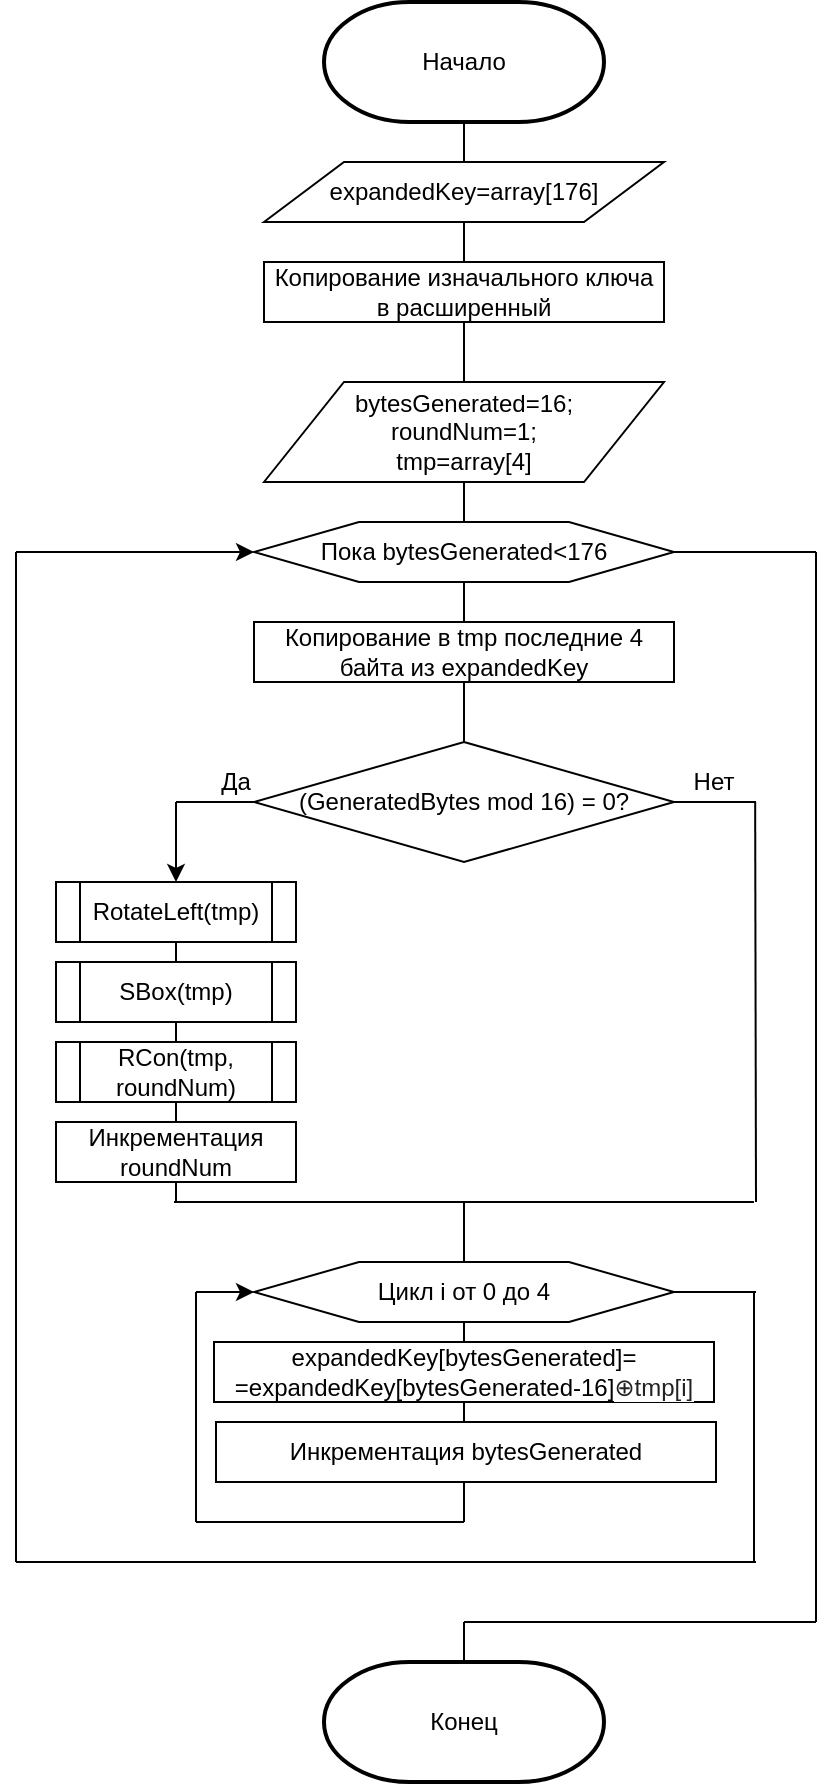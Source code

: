 <mxfile version="12.9.9" type="device"><diagram id="z2vI8t3_p82RQ6NEGNgE" name="Page-1"><mxGraphModel dx="628" dy="391" grid="1" gridSize="10" guides="1" tooltips="1" connect="1" arrows="1" fold="1" page="1" pageScale="1" pageWidth="827" pageHeight="1169" math="0" shadow="0"><root><mxCell id="0"/><mxCell id="1" parent="0"/><mxCell id="odpMngTgDl0KzumMrSEk-102" value="" style="endArrow=none;html=1;entryX=0.5;entryY=1;entryDx=0;entryDy=0;" edge="1" parent="1" target="odpMngTgDl0KzumMrSEk-96"><mxGeometry width="50" height="50" relative="1" as="geometry"><mxPoint x="270" y="610" as="sourcePoint"/><mxPoint x="360" y="610" as="targetPoint"/></mxGeometry></mxCell><mxCell id="odpMngTgDl0KzumMrSEk-43" value="Начало" style="strokeWidth=2;html=1;shape=mxgraph.flowchart.terminator;whiteSpace=wrap;" vertex="1" parent="1"><mxGeometry x="344" y="10" width="140" height="60" as="geometry"/></mxCell><mxCell id="odpMngTgDl0KzumMrSEk-81" value="Конец" style="strokeWidth=2;html=1;shape=mxgraph.flowchart.terminator;whiteSpace=wrap;" vertex="1" parent="1"><mxGeometry x="344" y="839.998" width="140" height="60" as="geometry"/></mxCell><mxCell id="odpMngTgDl0KzumMrSEk-83" value="" style="endArrow=none;html=1;entryX=0.5;entryY=1;entryDx=0;entryDy=0;entryPerimeter=0;exitX=0.5;exitY=0;exitDx=0;exitDy=0;" edge="1" parent="1" source="odpMngTgDl0KzumMrSEk-92" target="odpMngTgDl0KzumMrSEk-43"><mxGeometry width="50" height="50" relative="1" as="geometry"><mxPoint x="414" y="480" as="sourcePoint"/><mxPoint x="390" y="140" as="targetPoint"/></mxGeometry></mxCell><mxCell id="odpMngTgDl0KzumMrSEk-84" value="expandedKey=array[176]" style="shape=parallelogram;perimeter=parallelogramPerimeter;whiteSpace=wrap;html=1;" vertex="1" parent="1"><mxGeometry x="314" y="90" width="200" height="30" as="geometry"/></mxCell><mxCell id="odpMngTgDl0KzumMrSEk-87" value="bytesGenerated=16;&lt;br&gt;roundNum=1;&lt;br&gt;tmp=array[4]" style="shape=parallelogram;perimeter=parallelogramPerimeter;whiteSpace=wrap;html=1;" vertex="1" parent="1"><mxGeometry x="314" y="200" width="200" height="50" as="geometry"/></mxCell><mxCell id="odpMngTgDl0KzumMrSEk-88" value="Пока bytesGenerated&amp;lt;176" style="shape=hexagon;perimeter=hexagonPerimeter2;whiteSpace=wrap;html=1;" vertex="1" parent="1"><mxGeometry x="309" y="270" width="210" height="30" as="geometry"/></mxCell><mxCell id="odpMngTgDl0KzumMrSEk-92" value="(GeneratedBytes mod 16) = 0?" style="rhombus;whiteSpace=wrap;html=1;" vertex="1" parent="1"><mxGeometry x="309" y="380" width="210" height="60" as="geometry"/></mxCell><mxCell id="odpMngTgDl0KzumMrSEk-93" value="" style="endArrow=none;html=1;entryX=0;entryY=0.5;entryDx=0;entryDy=0;" edge="1" parent="1" target="odpMngTgDl0KzumMrSEk-92"><mxGeometry width="50" height="50" relative="1" as="geometry"><mxPoint x="270" y="410" as="sourcePoint"/><mxPoint x="260" y="480" as="targetPoint"/></mxGeometry></mxCell><mxCell id="odpMngTgDl0KzumMrSEk-94" value="Да" style="text;html=1;strokeColor=none;fillColor=none;align=center;verticalAlign=middle;whiteSpace=wrap;rounded=0;" vertex="1" parent="1"><mxGeometry x="280" y="390" width="40" height="20" as="geometry"/></mxCell><mxCell id="odpMngTgDl0KzumMrSEk-96" value="RotateLeft(tmp)" style="shape=process;whiteSpace=wrap;html=1;backgroundOutline=1;" vertex="1" parent="1"><mxGeometry x="210" y="450" width="120" height="30" as="geometry"/></mxCell><mxCell id="odpMngTgDl0KzumMrSEk-97" value="&lt;span&gt;Копирование изначального ключа в расширенный&lt;/span&gt;" style="rounded=0;whiteSpace=wrap;html=1;" vertex="1" parent="1"><mxGeometry x="314" y="140" width="200" height="30" as="geometry"/></mxCell><mxCell id="odpMngTgDl0KzumMrSEk-98" value="&lt;span&gt;Копирование в tmp последние 4 байта из expandedKey&lt;/span&gt;" style="rounded=0;whiteSpace=wrap;html=1;" vertex="1" parent="1"><mxGeometry x="309" y="320" width="210" height="30" as="geometry"/></mxCell><mxCell id="odpMngTgDl0KzumMrSEk-99" value="SBox(tmp)" style="shape=process;whiteSpace=wrap;html=1;backgroundOutline=1;" vertex="1" parent="1"><mxGeometry x="210" y="490" width="120" height="30" as="geometry"/></mxCell><mxCell id="odpMngTgDl0KzumMrSEk-100" value="RCon(tmp, roundNum)" style="shape=process;whiteSpace=wrap;html=1;backgroundOutline=1;" vertex="1" parent="1"><mxGeometry x="210" y="530" width="120" height="30" as="geometry"/></mxCell><mxCell id="odpMngTgDl0KzumMrSEk-101" value="" style="endArrow=classic;html=1;entryX=0.5;entryY=0;entryDx=0;entryDy=0;" edge="1" parent="1" target="odpMngTgDl0KzumMrSEk-96"><mxGeometry width="50" height="50" relative="1" as="geometry"><mxPoint x="270" y="410" as="sourcePoint"/><mxPoint x="260" y="580" as="targetPoint"/></mxGeometry></mxCell><mxCell id="odpMngTgDl0KzumMrSEk-103" value="" style="endArrow=none;html=1;" edge="1" parent="1"><mxGeometry width="50" height="50" relative="1" as="geometry"><mxPoint x="269" y="610" as="sourcePoint"/><mxPoint x="559" y="610" as="targetPoint"/></mxGeometry></mxCell><mxCell id="odpMngTgDl0KzumMrSEk-105" value="" style="endArrow=none;html=1;entryX=0;entryY=0.5;entryDx=0;entryDy=0;" edge="1" parent="1"><mxGeometry width="50" height="50" relative="1" as="geometry"><mxPoint x="519" y="410" as="sourcePoint"/><mxPoint x="560" y="410" as="targetPoint"/></mxGeometry></mxCell><mxCell id="odpMngTgDl0KzumMrSEk-106" value="Нет" style="text;html=1;strokeColor=none;fillColor=none;align=center;verticalAlign=middle;whiteSpace=wrap;rounded=0;" vertex="1" parent="1"><mxGeometry x="519" y="390" width="40" height="20" as="geometry"/></mxCell><mxCell id="odpMngTgDl0KzumMrSEk-107" value="" style="endArrow=none;html=1;" edge="1" parent="1"><mxGeometry width="50" height="50" relative="1" as="geometry"><mxPoint x="560" y="610" as="sourcePoint"/><mxPoint x="559.58" y="410" as="targetPoint"/></mxGeometry></mxCell><mxCell id="odpMngTgDl0KzumMrSEk-109" value="Инкрементация roundNum" style="rounded=0;whiteSpace=wrap;html=1;" vertex="1" parent="1"><mxGeometry x="210" y="570" width="120" height="30" as="geometry"/></mxCell><mxCell id="odpMngTgDl0KzumMrSEk-110" value="" style="endArrow=none;html=1;" edge="1" parent="1"><mxGeometry width="50" height="50" relative="1" as="geometry"><mxPoint x="414" y="770" as="sourcePoint"/><mxPoint x="414" y="610" as="targetPoint"/></mxGeometry></mxCell><mxCell id="odpMngTgDl0KzumMrSEk-112" value="Цикл i от 0 до 4" style="shape=hexagon;perimeter=hexagonPerimeter2;whiteSpace=wrap;html=1;" vertex="1" parent="1"><mxGeometry x="309" y="640" width="210" height="30" as="geometry"/></mxCell><mxCell id="odpMngTgDl0KzumMrSEk-114" value="&lt;span&gt;expandedKey[bytesGenerated]=&lt;br&gt;=expandedKey[bytesGenerated-16]&lt;/span&gt;&lt;span style=&quot;color: rgb(34 , 34 , 34) ; background-color: rgb(255 , 255 , 255)&quot;&gt;&lt;font style=&quot;font-size: 12px&quot;&gt;⊕tmp[i]&lt;/font&gt;&lt;/span&gt;&lt;span style=&quot;color: rgba(0 , 0 , 0 , 0) ; font-family: monospace ; font-size: 0px&quot;&gt;CmxGraphModel%3E%3Croot%3E%3CmxCell%20id%3D%220%22%2F%3E%3CmxCell%20id%3D%221%22%20parent%3D%220%22%2F%3E%3CmxCell%20id%3D%222%22%20value%3D%22%26lt%3Bspan%26gt%3B%D0%9A%D0%BE%D0%BF%D0%B8%D1%80%D0%BE%D0%B2%D0%B0%D0%BD%D0%B8%D0%B5%20%D0%B2%20tmp%20%D0%BF%D0%BE%D1%81%D0%BB%D0%B5%D0%B4%D0%BD%D0%B8%D0%B5%204%20%D0%B1%D0%B0%D0%B9%D1%82%D0%B0%20%D0%B8%D0%B7%20expandedKey%26lt%3B%2Fspan%26gt%3B%22%20style%3D%22rounded%3D0%3BwhiteSpace%3Dwrap%3Bhtml%3D1%3B%22%20vertex%3D%221%22%20parent%3D%221%22%3E%3CmxGeometry%20x%3D%22309%22%20y%3D%22320%22%20width%3D%22210%22%20height%3D%2230%22%20as%3D%22geometry%22%2F%3E%3C%2FmxCell%3E%3C%2Froot%3E%3C%2FmxGraphModel%3E&lt;/span&gt;&lt;span&gt;&lt;br&gt;&lt;/span&gt;" style="rounded=0;whiteSpace=wrap;html=1;" vertex="1" parent="1"><mxGeometry x="289" y="680" width="250" height="30" as="geometry"/></mxCell><mxCell id="odpMngTgDl0KzumMrSEk-116" value="" style="endArrow=none;html=1;" edge="1" parent="1"><mxGeometry width="50" height="50" relative="1" as="geometry"><mxPoint x="280" y="770" as="sourcePoint"/><mxPoint x="414" y="770" as="targetPoint"/></mxGeometry></mxCell><mxCell id="odpMngTgDl0KzumMrSEk-117" value="" style="endArrow=none;html=1;" edge="1" parent="1"><mxGeometry width="50" height="50" relative="1" as="geometry"><mxPoint x="280" y="655" as="sourcePoint"/><mxPoint x="280" y="770" as="targetPoint"/></mxGeometry></mxCell><mxCell id="odpMngTgDl0KzumMrSEk-118" value="" style="endArrow=classic;html=1;entryX=0;entryY=0.5;entryDx=0;entryDy=0;" edge="1" parent="1" target="odpMngTgDl0KzumMrSEk-112"><mxGeometry width="50" height="50" relative="1" as="geometry"><mxPoint x="280" y="655" as="sourcePoint"/><mxPoint x="230" y="680" as="targetPoint"/></mxGeometry></mxCell><mxCell id="odpMngTgDl0KzumMrSEk-120" value="Инкрементация bytesGenerated" style="rounded=0;whiteSpace=wrap;html=1;" vertex="1" parent="1"><mxGeometry x="290" y="720" width="250" height="30" as="geometry"/></mxCell><mxCell id="odpMngTgDl0KzumMrSEk-121" value="" style="endArrow=none;html=1;entryX=1;entryY=0.5;entryDx=0;entryDy=0;" edge="1" parent="1" target="odpMngTgDl0KzumMrSEk-112"><mxGeometry width="50" height="50" relative="1" as="geometry"><mxPoint x="560" y="655" as="sourcePoint"/><mxPoint x="610" y="700" as="targetPoint"/></mxGeometry></mxCell><mxCell id="odpMngTgDl0KzumMrSEk-123" value="" style="endArrow=none;html=1;" edge="1" parent="1"><mxGeometry width="50" height="50" relative="1" as="geometry"><mxPoint x="559" y="790" as="sourcePoint"/><mxPoint x="559" y="655" as="targetPoint"/></mxGeometry></mxCell><mxCell id="odpMngTgDl0KzumMrSEk-124" value="" style="endArrow=none;html=1;" edge="1" parent="1"><mxGeometry width="50" height="50" relative="1" as="geometry"><mxPoint x="190" y="790" as="sourcePoint"/><mxPoint x="560" y="790" as="targetPoint"/></mxGeometry></mxCell><mxCell id="odpMngTgDl0KzumMrSEk-125" value="" style="endArrow=none;html=1;" edge="1" parent="1"><mxGeometry width="50" height="50" relative="1" as="geometry"><mxPoint x="190" y="285" as="sourcePoint"/><mxPoint x="190" y="790" as="targetPoint"/></mxGeometry></mxCell><mxCell id="odpMngTgDl0KzumMrSEk-126" value="" style="endArrow=classic;html=1;entryX=0;entryY=0.5;entryDx=0;entryDy=0;" edge="1" parent="1" target="odpMngTgDl0KzumMrSEk-88"><mxGeometry width="50" height="50" relative="1" as="geometry"><mxPoint x="190" y="285" as="sourcePoint"/><mxPoint x="290" y="280" as="targetPoint"/></mxGeometry></mxCell><mxCell id="odpMngTgDl0KzumMrSEk-127" value="" style="endArrow=none;html=1;entryX=1;entryY=0.5;entryDx=0;entryDy=0;" edge="1" parent="1" target="odpMngTgDl0KzumMrSEk-88"><mxGeometry width="50" height="50" relative="1" as="geometry"><mxPoint x="590" y="285" as="sourcePoint"/><mxPoint x="630" y="280" as="targetPoint"/></mxGeometry></mxCell><mxCell id="odpMngTgDl0KzumMrSEk-128" value="" style="endArrow=none;html=1;" edge="1" parent="1"><mxGeometry width="50" height="50" relative="1" as="geometry"><mxPoint x="590" y="820" as="sourcePoint"/><mxPoint x="590" y="285" as="targetPoint"/></mxGeometry></mxCell><mxCell id="odpMngTgDl0KzumMrSEk-129" value="" style="endArrow=none;html=1;" edge="1" parent="1"><mxGeometry width="50" height="50" relative="1" as="geometry"><mxPoint x="414" y="820" as="sourcePoint"/><mxPoint x="590" y="820" as="targetPoint"/></mxGeometry></mxCell><mxCell id="odpMngTgDl0KzumMrSEk-131" value="" style="endArrow=none;html=1;entryX=0.5;entryY=0;entryDx=0;entryDy=0;entryPerimeter=0;" edge="1" parent="1" target="odpMngTgDl0KzumMrSEk-81"><mxGeometry width="50" height="50" relative="1" as="geometry"><mxPoint x="414" y="820" as="sourcePoint"/><mxPoint x="230" y="850" as="targetPoint"/></mxGeometry></mxCell></root></mxGraphModel></diagram></mxfile>